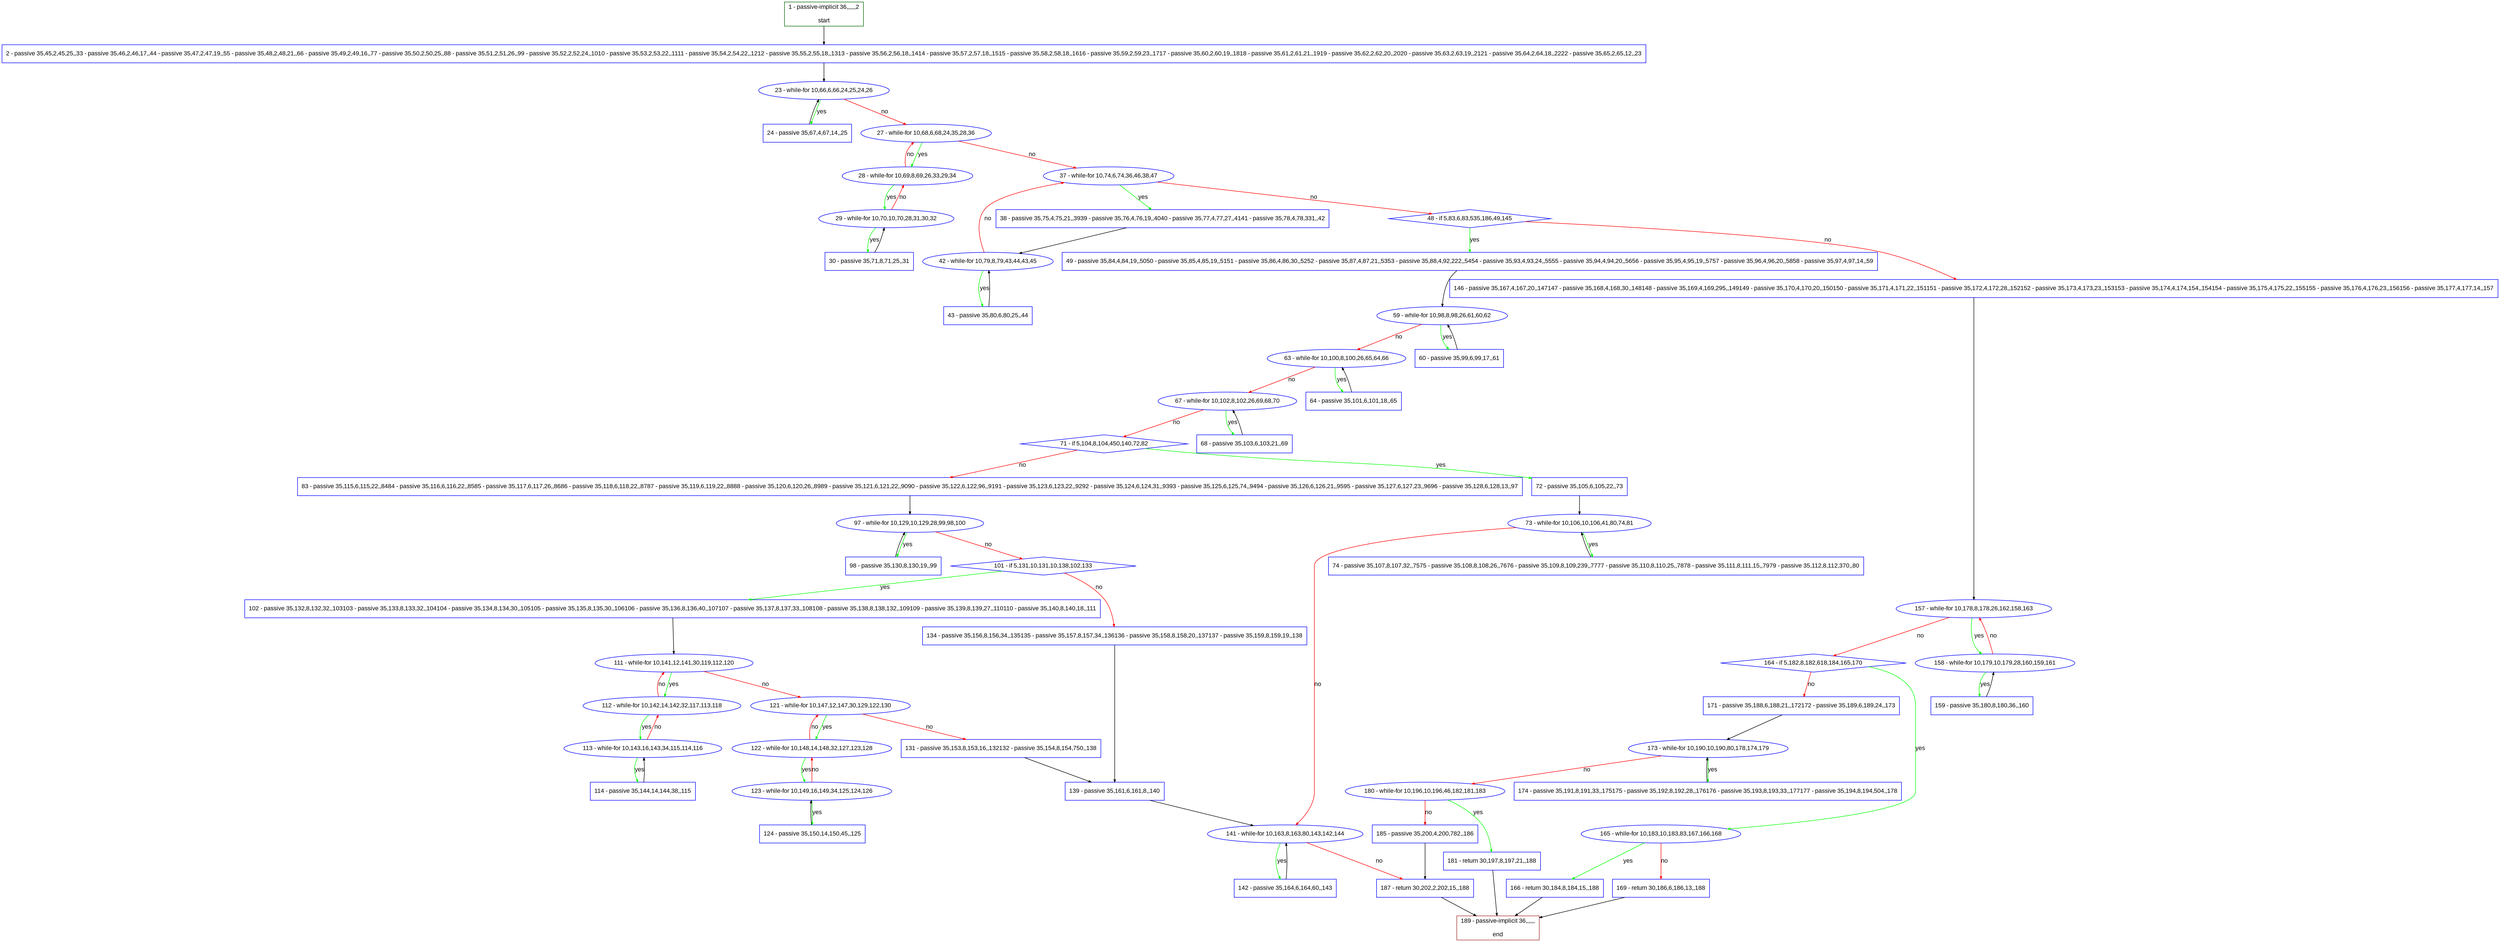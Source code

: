 digraph "" {
  graph [pack="true", label="", fontsize="12", packmode="clust", fontname="Arial", fillcolor="#FFFFCC", bgcolor="white", style="rounded,filled", compound="true"];
  node [node_initialized="no", label="", color="grey", fontsize="12", fillcolor="white", fontname="Arial", style="filled", shape="rectangle", compound="true", fixedsize="false"];
  edge [fontcolor="black", arrowhead="normal", arrowtail="none", arrowsize="0.5", ltail="", label="", color="black", fontsize="12", lhead="", fontname="Arial", dir="forward", compound="true"];
  __N1 [label="2 - passive 35,45,2,45,25,,33 - passive 35,46,2,46,17,,44 - passive 35,47,2,47,19,,55 - passive 35,48,2,48,21,,66 - passive 35,49,2,49,16,,77 - passive 35,50,2,50,25,,88 - passive 35,51,2,51,26,,99 - passive 35,52,2,52,24,,1010 - passive 35,53,2,53,22,,1111 - passive 35,54,2,54,22,,1212 - passive 35,55,2,55,18,,1313 - passive 35,56,2,56,18,,1414 - passive 35,57,2,57,18,,1515 - passive 35,58,2,58,18,,1616 - passive 35,59,2,59,23,,1717 - passive 35,60,2,60,19,,1818 - passive 35,61,2,61,21,,1919 - passive 35,62,2,62,20,,2020 - passive 35,63,2,63,19,,2121 - passive 35,64,2,64,18,,2222 - passive 35,65,2,65,12,,23", color="#0000ff", fillcolor="#ffffff", style="filled", shape="box"];
  __N2 [label="1 - passive-implicit 36,,,,,,2\n\nstart", color="#006400", fillcolor="#ffffff", style="filled", shape="box"];
  __N3 [label="23 - while-for 10,66,6,66,24,25,24,26", color="#0000ff", fillcolor="#ffffff", style="filled", shape="oval"];
  __N4 [label="24 - passive 35,67,4,67,14,,25", color="#0000ff", fillcolor="#ffffff", style="filled", shape="box"];
  __N5 [label="27 - while-for 10,68,6,68,24,35,28,36", color="#0000ff", fillcolor="#ffffff", style="filled", shape="oval"];
  __N6 [label="28 - while-for 10,69,8,69,26,33,29,34", color="#0000ff", fillcolor="#ffffff", style="filled", shape="oval"];
  __N7 [label="37 - while-for 10,74,6,74,36,46,38,47", color="#0000ff", fillcolor="#ffffff", style="filled", shape="oval"];
  __N8 [label="29 - while-for 10,70,10,70,28,31,30,32", color="#0000ff", fillcolor="#ffffff", style="filled", shape="oval"];
  __N9 [label="30 - passive 35,71,8,71,25,,31", color="#0000ff", fillcolor="#ffffff", style="filled", shape="box"];
  __N10 [label="38 - passive 35,75,4,75,21,,3939 - passive 35,76,4,76,19,,4040 - passive 35,77,4,77,27,,4141 - passive 35,78,4,78,331,,42", color="#0000ff", fillcolor="#ffffff", style="filled", shape="box"];
  __N11 [label="48 - if 5,83,6,83,535,186,49,145", color="#0000ff", fillcolor="#ffffff", style="filled", shape="diamond"];
  __N12 [label="42 - while-for 10,79,8,79,43,44,43,45", color="#0000ff", fillcolor="#ffffff", style="filled", shape="oval"];
  __N13 [label="43 - passive 35,80,6,80,25,,44", color="#0000ff", fillcolor="#ffffff", style="filled", shape="box"];
  __N14 [label="49 - passive 35,84,4,84,19,,5050 - passive 35,85,4,85,19,,5151 - passive 35,86,4,86,30,,5252 - passive 35,87,4,87,21,,5353 - passive 35,88,4,92,222,,5454 - passive 35,93,4,93,24,,5555 - passive 35,94,4,94,20,,5656 - passive 35,95,4,95,19,,5757 - passive 35,96,4,96,20,,5858 - passive 35,97,4,97,14,,59", color="#0000ff", fillcolor="#ffffff", style="filled", shape="box"];
  __N15 [label="146 - passive 35,167,4,167,20,,147147 - passive 35,168,4,168,30,,148148 - passive 35,169,4,169,295,,149149 - passive 35,170,4,170,20,,150150 - passive 35,171,4,171,22,,151151 - passive 35,172,4,172,28,,152152 - passive 35,173,4,173,23,,153153 - passive 35,174,4,174,154,,154154 - passive 35,175,4,175,22,,155155 - passive 35,176,4,176,23,,156156 - passive 35,177,4,177,14,,157", color="#0000ff", fillcolor="#ffffff", style="filled", shape="box"];
  __N16 [label="59 - while-for 10,98,8,98,26,61,60,62", color="#0000ff", fillcolor="#ffffff", style="filled", shape="oval"];
  __N17 [label="60 - passive 35,99,6,99,17,,61", color="#0000ff", fillcolor="#ffffff", style="filled", shape="box"];
  __N18 [label="63 - while-for 10,100,8,100,26,65,64,66", color="#0000ff", fillcolor="#ffffff", style="filled", shape="oval"];
  __N19 [label="64 - passive 35,101,6,101,18,,65", color="#0000ff", fillcolor="#ffffff", style="filled", shape="box"];
  __N20 [label="67 - while-for 10,102,8,102,26,69,68,70", color="#0000ff", fillcolor="#ffffff", style="filled", shape="oval"];
  __N21 [label="68 - passive 35,103,6,103,21,,69", color="#0000ff", fillcolor="#ffffff", style="filled", shape="box"];
  __N22 [label="71 - if 5,104,8,104,450,140,72,82", color="#0000ff", fillcolor="#ffffff", style="filled", shape="diamond"];
  __N23 [label="72 - passive 35,105,6,105,22,,73", color="#0000ff", fillcolor="#ffffff", style="filled", shape="box"];
  __N24 [label="83 - passive 35,115,6,115,22,,8484 - passive 35,116,6,116,22,,8585 - passive 35,117,6,117,26,,8686 - passive 35,118,6,118,22,,8787 - passive 35,119,6,119,22,,8888 - passive 35,120,6,120,26,,8989 - passive 35,121,6,121,22,,9090 - passive 35,122,6,122,96,,9191 - passive 35,123,6,123,22,,9292 - passive 35,124,6,124,31,,9393 - passive 35,125,6,125,74,,9494 - passive 35,126,6,126,21,,9595 - passive 35,127,6,127,23,,9696 - passive 35,128,6,128,13,,97", color="#0000ff", fillcolor="#ffffff", style="filled", shape="box"];
  __N25 [label="73 - while-for 10,106,10,106,41,80,74,81", color="#0000ff", fillcolor="#ffffff", style="filled", shape="oval"];
  __N26 [label="74 - passive 35,107,8,107,32,,7575 - passive 35,108,8,108,26,,7676 - passive 35,109,8,109,239,,7777 - passive 35,110,8,110,25,,7878 - passive 35,111,8,111,15,,7979 - passive 35,112,8,112,370,,80", color="#0000ff", fillcolor="#ffffff", style="filled", shape="box"];
  __N27 [label="141 - while-for 10,163,8,163,80,143,142,144", color="#0000ff", fillcolor="#ffffff", style="filled", shape="oval"];
  __N28 [label="97 - while-for 10,129,10,129,28,99,98,100", color="#0000ff", fillcolor="#ffffff", style="filled", shape="oval"];
  __N29 [label="98 - passive 35,130,8,130,19,,99", color="#0000ff", fillcolor="#ffffff", style="filled", shape="box"];
  __N30 [label="101 - if 5,131,10,131,10,138,102,133", color="#0000ff", fillcolor="#ffffff", style="filled", shape="diamond"];
  __N31 [label="102 - passive 35,132,8,132,32,,103103 - passive 35,133,8,133,32,,104104 - passive 35,134,8,134,30,,105105 - passive 35,135,8,135,30,,106106 - passive 35,136,8,136,40,,107107 - passive 35,137,8,137,33,,108108 - passive 35,138,8,138,132,,109109 - passive 35,139,8,139,27,,110110 - passive 35,140,8,140,18,,111", color="#0000ff", fillcolor="#ffffff", style="filled", shape="box"];
  __N32 [label="134 - passive 35,156,8,156,34,,135135 - passive 35,157,8,157,34,,136136 - passive 35,158,8,158,20,,137137 - passive 35,159,8,159,19,,138", color="#0000ff", fillcolor="#ffffff", style="filled", shape="box"];
  __N33 [label="111 - while-for 10,141,12,141,30,119,112,120", color="#0000ff", fillcolor="#ffffff", style="filled", shape="oval"];
  __N34 [label="112 - while-for 10,142,14,142,32,117,113,118", color="#0000ff", fillcolor="#ffffff", style="filled", shape="oval"];
  __N35 [label="121 - while-for 10,147,12,147,30,129,122,130", color="#0000ff", fillcolor="#ffffff", style="filled", shape="oval"];
  __N36 [label="113 - while-for 10,143,16,143,34,115,114,116", color="#0000ff", fillcolor="#ffffff", style="filled", shape="oval"];
  __N37 [label="114 - passive 35,144,14,144,38,,115", color="#0000ff", fillcolor="#ffffff", style="filled", shape="box"];
  __N38 [label="122 - while-for 10,148,14,148,32,127,123,128", color="#0000ff", fillcolor="#ffffff", style="filled", shape="oval"];
  __N39 [label="131 - passive 35,153,8,153,16,,132132 - passive 35,154,8,154,750,,138", color="#0000ff", fillcolor="#ffffff", style="filled", shape="box"];
  __N40 [label="123 - while-for 10,149,16,149,34,125,124,126", color="#0000ff", fillcolor="#ffffff", style="filled", shape="oval"];
  __N41 [label="124 - passive 35,150,14,150,45,,125", color="#0000ff", fillcolor="#ffffff", style="filled", shape="box"];
  __N42 [label="139 - passive 35,161,6,161,8,,140", color="#0000ff", fillcolor="#ffffff", style="filled", shape="box"];
  __N43 [label="142 - passive 35,164,6,164,60,,143", color="#0000ff", fillcolor="#ffffff", style="filled", shape="box"];
  __N44 [label="187 - return 30,202,2,202,15,,188", color="#0000ff", fillcolor="#ffffff", style="filled", shape="box"];
  __N45 [label="157 - while-for 10,178,8,178,26,162,158,163", color="#0000ff", fillcolor="#ffffff", style="filled", shape="oval"];
  __N46 [label="158 - while-for 10,179,10,179,28,160,159,161", color="#0000ff", fillcolor="#ffffff", style="filled", shape="oval"];
  __N47 [label="164 - if 5,182,8,182,618,184,165,170", color="#0000ff", fillcolor="#ffffff", style="filled", shape="diamond"];
  __N48 [label="159 - passive 35,180,8,180,36,,160", color="#0000ff", fillcolor="#ffffff", style="filled", shape="box"];
  __N49 [label="165 - while-for 10,183,10,183,83,167,166,168", color="#0000ff", fillcolor="#ffffff", style="filled", shape="oval"];
  __N50 [label="171 - passive 35,188,6,188,21,,172172 - passive 35,189,6,189,24,,173", color="#0000ff", fillcolor="#ffffff", style="filled", shape="box"];
  __N51 [label="166 - return 30,184,8,184,15,,188", color="#0000ff", fillcolor="#ffffff", style="filled", shape="box"];
  __N52 [label="169 - return 30,186,6,186,13,,188", color="#0000ff", fillcolor="#ffffff", style="filled", shape="box"];
  __N53 [label="189 - passive-implicit 36,,,,,,\n\nend", color="#a52a2a", fillcolor="#ffffff", style="filled", shape="box"];
  __N54 [label="173 - while-for 10,190,10,190,80,178,174,179", color="#0000ff", fillcolor="#ffffff", style="filled", shape="oval"];
  __N55 [label="174 - passive 35,191,8,191,33,,175175 - passive 35,192,8,192,28,,176176 - passive 35,193,8,193,33,,177177 - passive 35,194,8,194,504,,178", color="#0000ff", fillcolor="#ffffff", style="filled", shape="box"];
  __N56 [label="180 - while-for 10,196,10,196,46,182,181,183", color="#0000ff", fillcolor="#ffffff", style="filled", shape="oval"];
  __N57 [label="181 - return 30,197,8,197,21,,188", color="#0000ff", fillcolor="#ffffff", style="filled", shape="box"];
  __N58 [label="185 - passive 35,200,4,200,782,,186", color="#0000ff", fillcolor="#ffffff", style="filled", shape="box"];
  __N2 -> __N1 [arrowhead="normal", arrowtail="none", color="#000000", label="", dir="forward"];
  __N1 -> __N3 [arrowhead="normal", arrowtail="none", color="#000000", label="", dir="forward"];
  __N3 -> __N4 [arrowhead="normal", arrowtail="none", color="#00ff00", label="yes", dir="forward"];
  __N4 -> __N3 [arrowhead="normal", arrowtail="none", color="#000000", label="", dir="forward"];
  __N3 -> __N5 [arrowhead="normal", arrowtail="none", color="#ff0000", label="no", dir="forward"];
  __N5 -> __N6 [arrowhead="normal", arrowtail="none", color="#00ff00", label="yes", dir="forward"];
  __N6 -> __N5 [arrowhead="normal", arrowtail="none", color="#ff0000", label="no", dir="forward"];
  __N5 -> __N7 [arrowhead="normal", arrowtail="none", color="#ff0000", label="no", dir="forward"];
  __N6 -> __N8 [arrowhead="normal", arrowtail="none", color="#00ff00", label="yes", dir="forward"];
  __N8 -> __N6 [arrowhead="normal", arrowtail="none", color="#ff0000", label="no", dir="forward"];
  __N8 -> __N9 [arrowhead="normal", arrowtail="none", color="#00ff00", label="yes", dir="forward"];
  __N9 -> __N8 [arrowhead="normal", arrowtail="none", color="#000000", label="", dir="forward"];
  __N7 -> __N10 [arrowhead="normal", arrowtail="none", color="#00ff00", label="yes", dir="forward"];
  __N7 -> __N11 [arrowhead="normal", arrowtail="none", color="#ff0000", label="no", dir="forward"];
  __N10 -> __N12 [arrowhead="normal", arrowtail="none", color="#000000", label="", dir="forward"];
  __N12 -> __N7 [arrowhead="normal", arrowtail="none", color="#ff0000", label="no", dir="forward"];
  __N12 -> __N13 [arrowhead="normal", arrowtail="none", color="#00ff00", label="yes", dir="forward"];
  __N13 -> __N12 [arrowhead="normal", arrowtail="none", color="#000000", label="", dir="forward"];
  __N11 -> __N14 [arrowhead="normal", arrowtail="none", color="#00ff00", label="yes", dir="forward"];
  __N11 -> __N15 [arrowhead="normal", arrowtail="none", color="#ff0000", label="no", dir="forward"];
  __N14 -> __N16 [arrowhead="normal", arrowtail="none", color="#000000", label="", dir="forward"];
  __N16 -> __N17 [arrowhead="normal", arrowtail="none", color="#00ff00", label="yes", dir="forward"];
  __N17 -> __N16 [arrowhead="normal", arrowtail="none", color="#000000", label="", dir="forward"];
  __N16 -> __N18 [arrowhead="normal", arrowtail="none", color="#ff0000", label="no", dir="forward"];
  __N18 -> __N19 [arrowhead="normal", arrowtail="none", color="#00ff00", label="yes", dir="forward"];
  __N19 -> __N18 [arrowhead="normal", arrowtail="none", color="#000000", label="", dir="forward"];
  __N18 -> __N20 [arrowhead="normal", arrowtail="none", color="#ff0000", label="no", dir="forward"];
  __N20 -> __N21 [arrowhead="normal", arrowtail="none", color="#00ff00", label="yes", dir="forward"];
  __N21 -> __N20 [arrowhead="normal", arrowtail="none", color="#000000", label="", dir="forward"];
  __N20 -> __N22 [arrowhead="normal", arrowtail="none", color="#ff0000", label="no", dir="forward"];
  __N22 -> __N23 [arrowhead="normal", arrowtail="none", color="#00ff00", label="yes", dir="forward"];
  __N22 -> __N24 [arrowhead="normal", arrowtail="none", color="#ff0000", label="no", dir="forward"];
  __N23 -> __N25 [arrowhead="normal", arrowtail="none", color="#000000", label="", dir="forward"];
  __N25 -> __N26 [arrowhead="normal", arrowtail="none", color="#00ff00", label="yes", dir="forward"];
  __N26 -> __N25 [arrowhead="normal", arrowtail="none", color="#000000", label="", dir="forward"];
  __N25 -> __N27 [arrowhead="normal", arrowtail="none", color="#ff0000", label="no", dir="forward"];
  __N24 -> __N28 [arrowhead="normal", arrowtail="none", color="#000000", label="", dir="forward"];
  __N28 -> __N29 [arrowhead="normal", arrowtail="none", color="#00ff00", label="yes", dir="forward"];
  __N29 -> __N28 [arrowhead="normal", arrowtail="none", color="#000000", label="", dir="forward"];
  __N28 -> __N30 [arrowhead="normal", arrowtail="none", color="#ff0000", label="no", dir="forward"];
  __N30 -> __N31 [arrowhead="normal", arrowtail="none", color="#00ff00", label="yes", dir="forward"];
  __N30 -> __N32 [arrowhead="normal", arrowtail="none", color="#ff0000", label="no", dir="forward"];
  __N31 -> __N33 [arrowhead="normal", arrowtail="none", color="#000000", label="", dir="forward"];
  __N33 -> __N34 [arrowhead="normal", arrowtail="none", color="#00ff00", label="yes", dir="forward"];
  __N34 -> __N33 [arrowhead="normal", arrowtail="none", color="#ff0000", label="no", dir="forward"];
  __N33 -> __N35 [arrowhead="normal", arrowtail="none", color="#ff0000", label="no", dir="forward"];
  __N34 -> __N36 [arrowhead="normal", arrowtail="none", color="#00ff00", label="yes", dir="forward"];
  __N36 -> __N34 [arrowhead="normal", arrowtail="none", color="#ff0000", label="no", dir="forward"];
  __N36 -> __N37 [arrowhead="normal", arrowtail="none", color="#00ff00", label="yes", dir="forward"];
  __N37 -> __N36 [arrowhead="normal", arrowtail="none", color="#000000", label="", dir="forward"];
  __N35 -> __N38 [arrowhead="normal", arrowtail="none", color="#00ff00", label="yes", dir="forward"];
  __N38 -> __N35 [arrowhead="normal", arrowtail="none", color="#ff0000", label="no", dir="forward"];
  __N35 -> __N39 [arrowhead="normal", arrowtail="none", color="#ff0000", label="no", dir="forward"];
  __N38 -> __N40 [arrowhead="normal", arrowtail="none", color="#00ff00", label="yes", dir="forward"];
  __N40 -> __N38 [arrowhead="normal", arrowtail="none", color="#ff0000", label="no", dir="forward"];
  __N40 -> __N41 [arrowhead="normal", arrowtail="none", color="#00ff00", label="yes", dir="forward"];
  __N41 -> __N40 [arrowhead="normal", arrowtail="none", color="#000000", label="", dir="forward"];
  __N39 -> __N42 [arrowhead="normal", arrowtail="none", color="#000000", label="", dir="forward"];
  __N32 -> __N42 [arrowhead="normal", arrowtail="none", color="#000000", label="", dir="forward"];
  __N42 -> __N27 [arrowhead="normal", arrowtail="none", color="#000000", label="", dir="forward"];
  __N27 -> __N43 [arrowhead="normal", arrowtail="none", color="#00ff00", label="yes", dir="forward"];
  __N43 -> __N27 [arrowhead="normal", arrowtail="none", color="#000000", label="", dir="forward"];
  __N27 -> __N44 [arrowhead="normal", arrowtail="none", color="#ff0000", label="no", dir="forward"];
  __N15 -> __N45 [arrowhead="normal", arrowtail="none", color="#000000", label="", dir="forward"];
  __N45 -> __N46 [arrowhead="normal", arrowtail="none", color="#00ff00", label="yes", dir="forward"];
  __N46 -> __N45 [arrowhead="normal", arrowtail="none", color="#ff0000", label="no", dir="forward"];
  __N45 -> __N47 [arrowhead="normal", arrowtail="none", color="#ff0000", label="no", dir="forward"];
  __N46 -> __N48 [arrowhead="normal", arrowtail="none", color="#00ff00", label="yes", dir="forward"];
  __N48 -> __N46 [arrowhead="normal", arrowtail="none", color="#000000", label="", dir="forward"];
  __N47 -> __N49 [arrowhead="normal", arrowtail="none", color="#00ff00", label="yes", dir="forward"];
  __N47 -> __N50 [arrowhead="normal", arrowtail="none", color="#ff0000", label="no", dir="forward"];
  __N49 -> __N51 [arrowhead="normal", arrowtail="none", color="#00ff00", label="yes", dir="forward"];
  __N49 -> __N52 [arrowhead="normal", arrowtail="none", color="#ff0000", label="no", dir="forward"];
  __N51 -> __N53 [arrowhead="normal", arrowtail="none", color="#000000", label="", dir="forward"];
  __N52 -> __N53 [arrowhead="normal", arrowtail="none", color="#000000", label="", dir="forward"];
  __N50 -> __N54 [arrowhead="normal", arrowtail="none", color="#000000", label="", dir="forward"];
  __N54 -> __N55 [arrowhead="normal", arrowtail="none", color="#00ff00", label="yes", dir="forward"];
  __N55 -> __N54 [arrowhead="normal", arrowtail="none", color="#000000", label="", dir="forward"];
  __N54 -> __N56 [arrowhead="normal", arrowtail="none", color="#ff0000", label="no", dir="forward"];
  __N56 -> __N57 [arrowhead="normal", arrowtail="none", color="#00ff00", label="yes", dir="forward"];
  __N56 -> __N58 [arrowhead="normal", arrowtail="none", color="#ff0000", label="no", dir="forward"];
  __N57 -> __N53 [arrowhead="normal", arrowtail="none", color="#000000", label="", dir="forward"];
  __N58 -> __N44 [arrowhead="normal", arrowtail="none", color="#000000", label="", dir="forward"];
  __N44 -> __N53 [arrowhead="normal", arrowtail="none", color="#000000", label="", dir="forward"];
}
